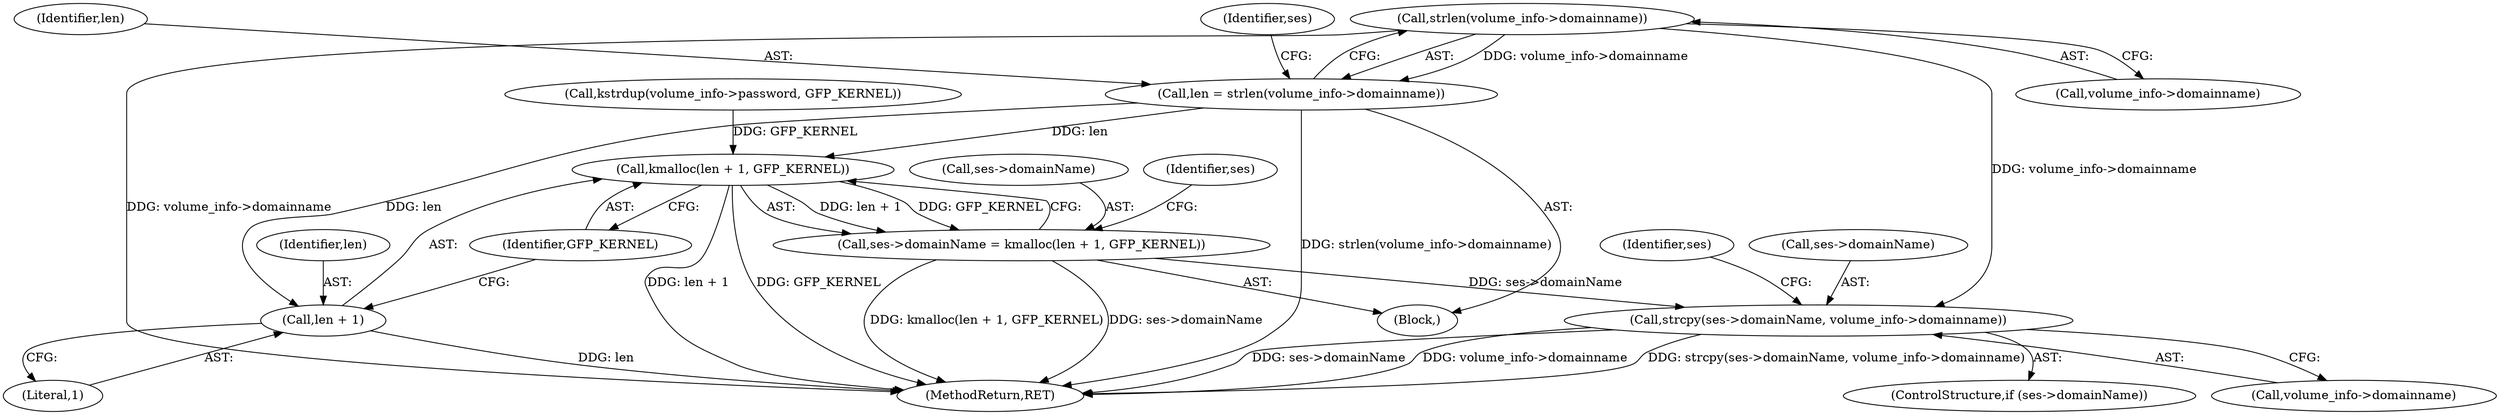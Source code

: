 digraph "0_linux_4ff67b720c02c36e54d55b88c2931879b7db1cd2_0@API" {
"1000296" [label="(Call,strlen(volume_info->domainname))"];
"1000294" [label="(Call,len = strlen(volume_info->domainname))"];
"1000304" [label="(Call,kmalloc(len + 1, GFP_KERNEL))"];
"1000300" [label="(Call,ses->domainName = kmalloc(len + 1, GFP_KERNEL))"];
"1000313" [label="(Call,strcpy(ses->domainName, volume_info->domainname))"];
"1000305" [label="(Call,len + 1)"];
"1000390" [label="(MethodReturn,RET)"];
"1000292" [label="(Block,)"];
"1000301" [label="(Call,ses->domainName)"];
"1000295" [label="(Identifier,len)"];
"1000302" [label="(Identifier,ses)"];
"1000322" [label="(Identifier,ses)"];
"1000300" [label="(Call,ses->domainName = kmalloc(len + 1, GFP_KERNEL))"];
"1000309" [label="(ControlStructure,if (ses->domainName))"];
"1000294" [label="(Call,len = strlen(volume_info->domainname))"];
"1000311" [label="(Identifier,ses)"];
"1000308" [label="(Identifier,GFP_KERNEL)"];
"1000305" [label="(Call,len + 1)"];
"1000296" [label="(Call,strlen(volume_info->domainname))"];
"1000297" [label="(Call,volume_info->domainname)"];
"1000317" [label="(Call,volume_info->domainname)"];
"1000307" [label="(Literal,1)"];
"1000304" [label="(Call,kmalloc(len + 1, GFP_KERNEL))"];
"1000314" [label="(Call,ses->domainName)"];
"1000313" [label="(Call,strcpy(ses->domainName, volume_info->domainname))"];
"1000306" [label="(Identifier,len)"];
"1000277" [label="(Call,kstrdup(volume_info->password, GFP_KERNEL))"];
"1000296" -> "1000294"  [label="AST: "];
"1000296" -> "1000297"  [label="CFG: "];
"1000297" -> "1000296"  [label="AST: "];
"1000294" -> "1000296"  [label="CFG: "];
"1000296" -> "1000390"  [label="DDG: volume_info->domainname"];
"1000296" -> "1000294"  [label="DDG: volume_info->domainname"];
"1000296" -> "1000313"  [label="DDG: volume_info->domainname"];
"1000294" -> "1000292"  [label="AST: "];
"1000295" -> "1000294"  [label="AST: "];
"1000302" -> "1000294"  [label="CFG: "];
"1000294" -> "1000390"  [label="DDG: strlen(volume_info->domainname)"];
"1000294" -> "1000304"  [label="DDG: len"];
"1000294" -> "1000305"  [label="DDG: len"];
"1000304" -> "1000300"  [label="AST: "];
"1000304" -> "1000308"  [label="CFG: "];
"1000305" -> "1000304"  [label="AST: "];
"1000308" -> "1000304"  [label="AST: "];
"1000300" -> "1000304"  [label="CFG: "];
"1000304" -> "1000390"  [label="DDG: len + 1"];
"1000304" -> "1000390"  [label="DDG: GFP_KERNEL"];
"1000304" -> "1000300"  [label="DDG: len + 1"];
"1000304" -> "1000300"  [label="DDG: GFP_KERNEL"];
"1000277" -> "1000304"  [label="DDG: GFP_KERNEL"];
"1000300" -> "1000292"  [label="AST: "];
"1000301" -> "1000300"  [label="AST: "];
"1000311" -> "1000300"  [label="CFG: "];
"1000300" -> "1000390"  [label="DDG: kmalloc(len + 1, GFP_KERNEL)"];
"1000300" -> "1000390"  [label="DDG: ses->domainName"];
"1000300" -> "1000313"  [label="DDG: ses->domainName"];
"1000313" -> "1000309"  [label="AST: "];
"1000313" -> "1000317"  [label="CFG: "];
"1000314" -> "1000313"  [label="AST: "];
"1000317" -> "1000313"  [label="AST: "];
"1000322" -> "1000313"  [label="CFG: "];
"1000313" -> "1000390"  [label="DDG: strcpy(ses->domainName, volume_info->domainname)"];
"1000313" -> "1000390"  [label="DDG: ses->domainName"];
"1000313" -> "1000390"  [label="DDG: volume_info->domainname"];
"1000305" -> "1000307"  [label="CFG: "];
"1000306" -> "1000305"  [label="AST: "];
"1000307" -> "1000305"  [label="AST: "];
"1000308" -> "1000305"  [label="CFG: "];
"1000305" -> "1000390"  [label="DDG: len"];
}
